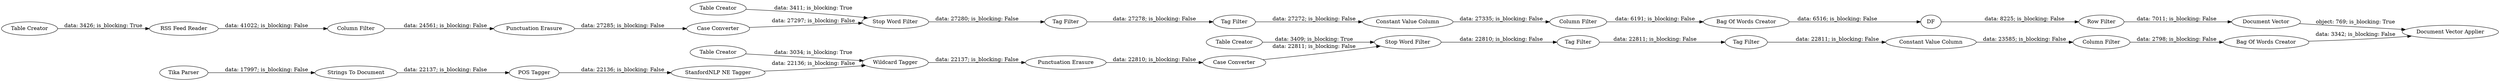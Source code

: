 digraph {
	"-689313493482087998_5" [label="Strings To Document"]
	"-689313493482087998_4" [label="Tika Parser"]
	"-3929656491979038311_27" [label="Punctuation Erasure"]
	"-3929656491979038311_29" [label="Case Converter"]
	"-3929656491979038311_25" [label="Table Creator"]
	"-689313493482087998_9" [label="StanfordNLP NE Tagger"]
	"-3929656491979038311_28" [label="Stop Word Filter"]
	"-3929656491979038311_31" [label="Tag Filter"]
	"1011391555282847840_42" [label="Table Creator"]
	"6326647545437234036_42" [label="Document Vector"]
	"9047975734844424355_27" [label="Punctuation Erasure"]
	"9047975734844424355_25" [label="Table Creator"]
	"1011391555282847840_53" [label="RSS Feed Reader"]
	"-689313493482087998_7" [label="POS Tagger"]
	"6326647545437234036_35" [label="Bag Of Words Creator"]
	"6326647545437234036_45" [label="Document Vector Applier"]
	"-3929656491979038311_26" [label="Tag Filter"]
	"6326647545437234036_48" [label="Bag Of Words Creator"]
	"6326647545437234036_46" [label="Row Filter"]
	"9047975734844424355_26" [label="Tag Filter"]
	"-689313493482087998_11" [label="Table Creator"]
	"9047975734844424355_28" [label="Stop Word Filter"]
	"-3929656491979038311_12" [label="Constant Value Column"]
	"9047975734844424355_31" [label="Tag Filter"]
	"-3929656491979038311_32" [label="Column Filter"]
	"6326647545437234036_34" [label=DF]
	"9047975734844424355_29" [label="Case Converter"]
	"-689313493482087998_10" [label="Wildcard Tagger"]
	"9047975734844424355_12" [label="Constant Value Column"]
	"1011391555282847840_60" [label="Column Filter"]
	"9047975734844424355_32" [label="Column Filter"]
	"1011391555282847840_60" -> "9047975734844424355_27" [label="data: 24561; is_blocking: False"]
	"9047975734844424355_28" -> "9047975734844424355_26" [label="data: 27280; is_blocking: False"]
	"-3929656491979038311_12" -> "-3929656491979038311_32" [label="data: 23585; is_blocking: False"]
	"9047975734844424355_32" -> "6326647545437234036_35" [label="data: 6191; is_blocking: False"]
	"6326647545437234036_35" -> "6326647545437234036_34" [label="data: 6516; is_blocking: False"]
	"9047975734844424355_25" -> "9047975734844424355_28" [label="data: 3411; is_blocking: True"]
	"-689313493482087998_5" -> "-689313493482087998_7" [label="data: 22137; is_blocking: False"]
	"9047975734844424355_27" -> "9047975734844424355_29" [label="data: 27285; is_blocking: False"]
	"-689313493482087998_9" -> "-689313493482087998_10" [label="data: 22136; is_blocking: False"]
	"-3929656491979038311_32" -> "6326647545437234036_48" [label="data: 2798; is_blocking: False"]
	"6326647545437234036_48" -> "6326647545437234036_45" [label="data: 3342; is_blocking: False"]
	"-689313493482087998_4" -> "-689313493482087998_5" [label="data: 17997; is_blocking: False"]
	"-3929656491979038311_25" -> "-3929656491979038311_28" [label="data: 3409; is_blocking: True"]
	"9047975734844424355_29" -> "9047975734844424355_28" [label="data: 27297; is_blocking: False"]
	"-3929656491979038311_29" -> "-3929656491979038311_28" [label="data: 22811; is_blocking: False"]
	"-689313493482087998_10" -> "-3929656491979038311_27" [label="data: 22137; is_blocking: False"]
	"-3929656491979038311_27" -> "-3929656491979038311_29" [label="data: 22810; is_blocking: False"]
	"-689313493482087998_7" -> "-689313493482087998_9" [label="data: 22136; is_blocking: False"]
	"1011391555282847840_42" -> "1011391555282847840_53" [label="data: 3426; is_blocking: True"]
	"9047975734844424355_26" -> "9047975734844424355_31" [label="data: 27278; is_blocking: False"]
	"-689313493482087998_11" -> "-689313493482087998_10" [label="data: 3034; is_blocking: True"]
	"9047975734844424355_12" -> "9047975734844424355_32" [label="data: 27335; is_blocking: False"]
	"9047975734844424355_31" -> "9047975734844424355_12" [label="data: 27272; is_blocking: False"]
	"6326647545437234036_34" -> "6326647545437234036_46" [label="data: 8225; is_blocking: False"]
	"6326647545437234036_46" -> "6326647545437234036_42" [label="data: 7011; is_blocking: False"]
	"-3929656491979038311_26" -> "-3929656491979038311_31" [label="data: 22811; is_blocking: False"]
	"-3929656491979038311_28" -> "-3929656491979038311_26" [label="data: 22810; is_blocking: False"]
	"6326647545437234036_42" -> "6326647545437234036_45" [label="object: 769; is_blocking: True"]
	"-3929656491979038311_31" -> "-3929656491979038311_12" [label="data: 22811; is_blocking: False"]
	"1011391555282847840_53" -> "1011391555282847840_60" [label="data: 41022; is_blocking: False"]
	rankdir=LR
}
